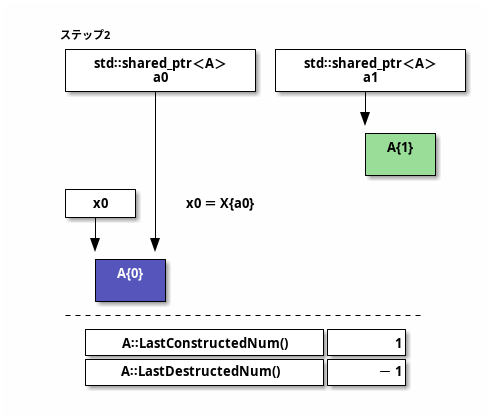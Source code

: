 @startditaa
    ステップ2
    +------------------+ +------------------+
    |std꞉꞉shared_ptr＜A＞| |std꞉꞉shared_ptr＜A＞|
    |        a0        | |        a1        |
    +--------+---------+ +--------+---------+
             |                    |
             |                    v
             |                    +------+
             |                    | A{1} |
             |                    | cGRE |
             |                    +------+
    +------+ |
    |  x0  | | x0 ＝ X{a0}
    +--+---+ |
       |     |
       V     v
       +------+
       | A{0} |
       | cBLU |
       +------+

    -=-----------------------------------
      +-----------------------+-------+
      |A꞉꞉LastConstructedNum()|      1|
      +-----------------------+-------+
      |A꞉꞉LastDestructedNum() |     -1|
      +-----------------------+-------+
@endditaa
